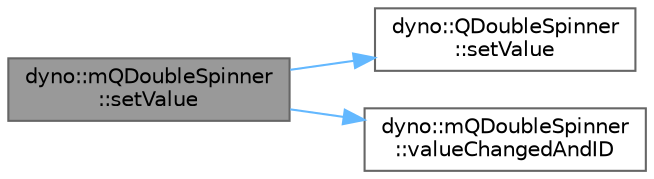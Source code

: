 digraph "dyno::mQDoubleSpinner::setValue"
{
 // LATEX_PDF_SIZE
  bgcolor="transparent";
  edge [fontname=Helvetica,fontsize=10,labelfontname=Helvetica,labelfontsize=10];
  node [fontname=Helvetica,fontsize=10,shape=box,height=0.2,width=0.4];
  rankdir="LR";
  Node1 [id="Node000001",label="dyno::mQDoubleSpinner\l::setValue",height=0.2,width=0.4,color="gray40", fillcolor="grey60", style="filled", fontcolor="black",tooltip=" "];
  Node1 -> Node2 [id="edge1_Node000001_Node000002",color="steelblue1",style="solid",tooltip=" "];
  Node2 [id="Node000002",label="dyno::QDoubleSpinner\l::setValue",height=0.2,width=0.4,color="grey40", fillcolor="white", style="filled",URL="$classdyno_1_1_q_double_spinner.html#a2a569b1dba14a02914aae2675727dbc3",tooltip=" "];
  Node1 -> Node3 [id="edge2_Node000001_Node000003",color="steelblue1",style="solid",tooltip=" "];
  Node3 [id="Node000003",label="dyno::mQDoubleSpinner\l::valueChangedAndID",height=0.2,width=0.4,color="grey40", fillcolor="white", style="filled",URL="$classdyno_1_1m_q_double_spinner.html#ae58c81f039aa838954699d23739f8dba",tooltip=" "];
}
